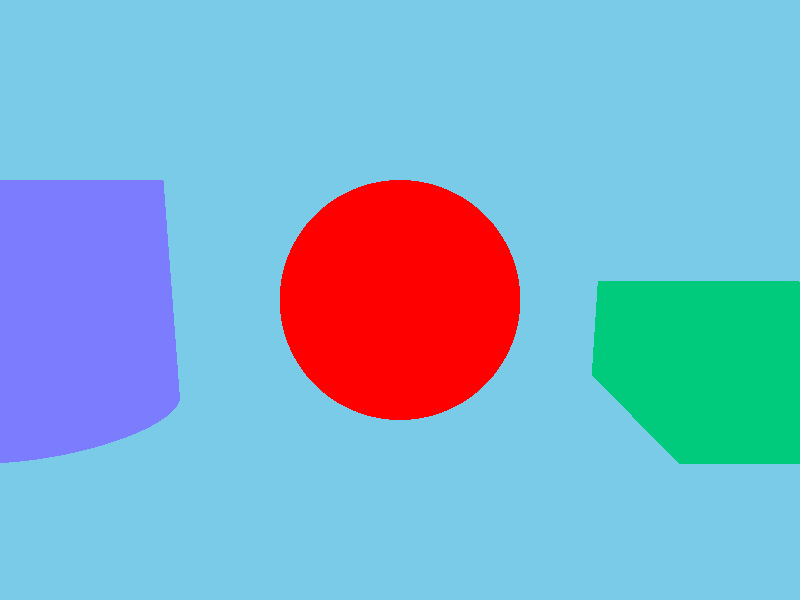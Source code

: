 // Nate Eddy


#version 3.7;

global_settings {
    assumed_gamma 1.0
}

#include "colors.inc"
#include "textures.inc"

camera {
    location <0, 2, -5>
    look_at  <0, 1, 0>
}

light_source {
    <2, 4, -3>
    color White
}

// Background color
background { color SkyBlue }

// Declare animation variable
#declare FrameAngle = clock * 360;

// -------------------------------------
// Object 1: Spinning sphere with shiny texture
object {
    sphere { <0, 1, 0>, 1 }
    texture {
        pigment { color rgb <1, 0, 0> } // red
        finish { phong 0.9 reflection 0.3 }
    }
    rotate <0, FrameAngle, 0>
}

// -------------------------------------
// Object 2: Cube with matte texture
object {
    box { <-1, 0, -1>, <1, 1, 1> }
    texture {
        pigment { color rgb <0, 0.6, 0.2> } // green
        finish { diffuse 0.8 }
    }
    translate <3, 0, 0>
    rotate <FrameAngle, FrameAngle, 0>
}

// -------------------------------------
// Object 3: CSG Object - Hollow Cylinder
#declare Outer = cylinder { <0, 0, 0>, <0, 2, 0>, 1.0 }
#declare Inner = cylinder { <0, 0, 0>, <0, 2, 0>, 0.6 }

object {
    difference {
        object { Outer }
        object { Inner }
    }
    texture {
        pigment { color rgb <0.2, 0.2, 1> } // blue
        finish { phong 0.7 }
    }
    translate <-3, 0, 0>
    rotate <0, FrameAngle, 0>
}

